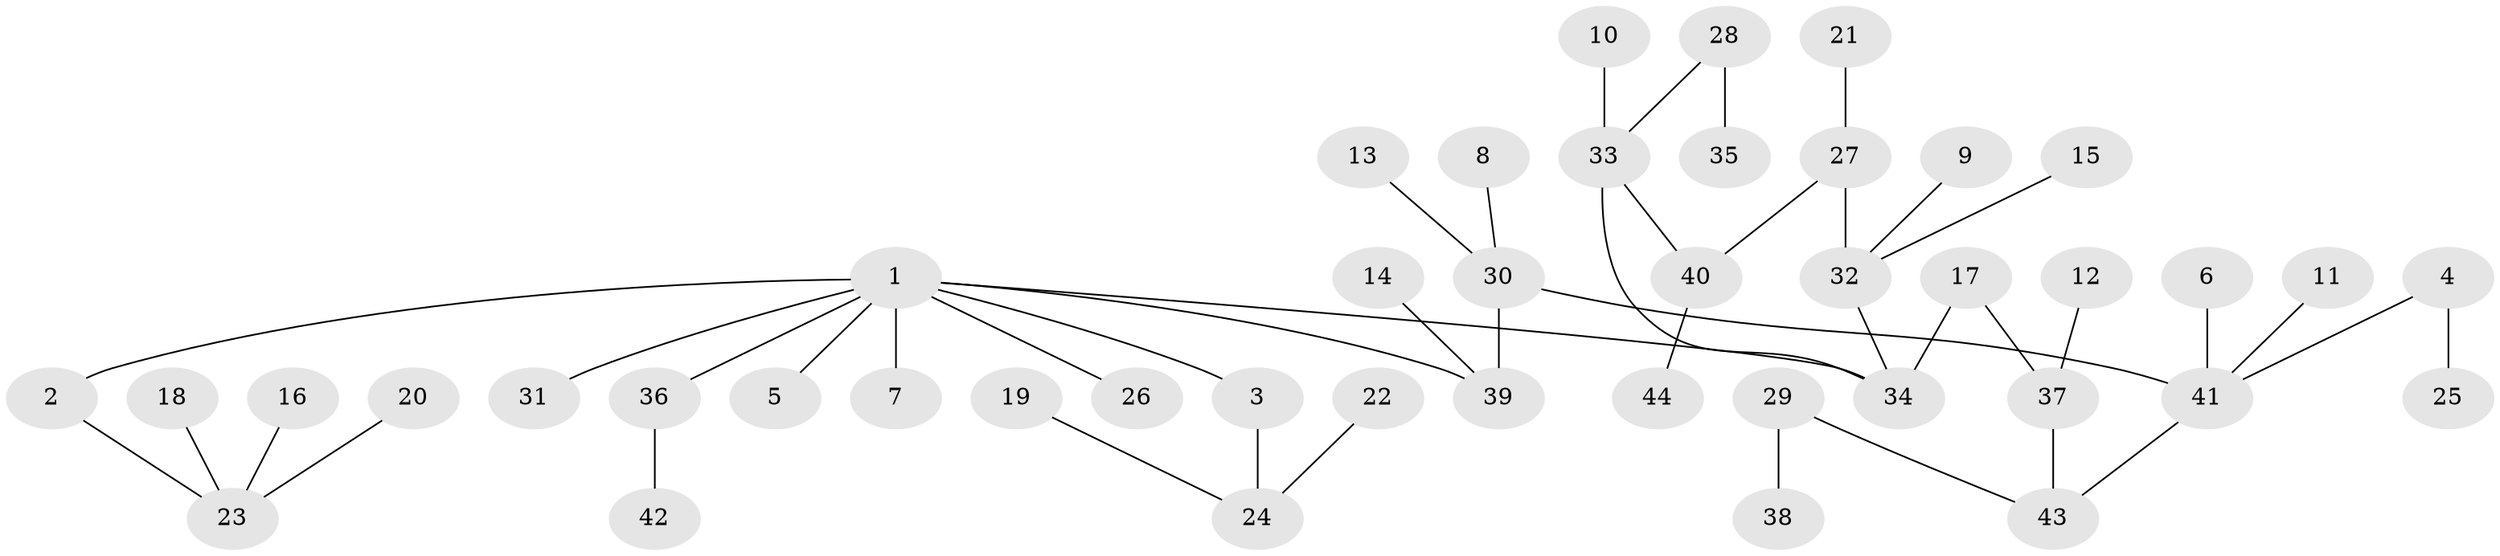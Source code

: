 // original degree distribution, {3: 0.07954545454545454, 6: 0.03409090909090909, 4: 0.10227272727272728, 2: 0.20454545454545456, 5: 0.045454545454545456, 1: 0.5340909090909091}
// Generated by graph-tools (version 1.1) at 2025/25/03/09/25 03:25:27]
// undirected, 44 vertices, 45 edges
graph export_dot {
graph [start="1"]
  node [color=gray90,style=filled];
  1;
  2;
  3;
  4;
  5;
  6;
  7;
  8;
  9;
  10;
  11;
  12;
  13;
  14;
  15;
  16;
  17;
  18;
  19;
  20;
  21;
  22;
  23;
  24;
  25;
  26;
  27;
  28;
  29;
  30;
  31;
  32;
  33;
  34;
  35;
  36;
  37;
  38;
  39;
  40;
  41;
  42;
  43;
  44;
  1 -- 2 [weight=1.0];
  1 -- 3 [weight=1.0];
  1 -- 5 [weight=1.0];
  1 -- 7 [weight=1.0];
  1 -- 26 [weight=1.0];
  1 -- 31 [weight=1.0];
  1 -- 34 [weight=1.0];
  1 -- 36 [weight=1.0];
  1 -- 39 [weight=1.0];
  2 -- 23 [weight=1.0];
  3 -- 24 [weight=1.0];
  4 -- 25 [weight=1.0];
  4 -- 41 [weight=1.0];
  6 -- 41 [weight=1.0];
  8 -- 30 [weight=1.0];
  9 -- 32 [weight=1.0];
  10 -- 33 [weight=1.0];
  11 -- 41 [weight=1.0];
  12 -- 37 [weight=1.0];
  13 -- 30 [weight=1.0];
  14 -- 39 [weight=1.0];
  15 -- 32 [weight=1.0];
  16 -- 23 [weight=1.0];
  17 -- 34 [weight=1.0];
  17 -- 37 [weight=1.0];
  18 -- 23 [weight=1.0];
  19 -- 24 [weight=1.0];
  20 -- 23 [weight=1.0];
  21 -- 27 [weight=1.0];
  22 -- 24 [weight=1.0];
  27 -- 32 [weight=1.0];
  27 -- 40 [weight=1.0];
  28 -- 33 [weight=1.0];
  28 -- 35 [weight=1.0];
  29 -- 38 [weight=1.0];
  29 -- 43 [weight=1.0];
  30 -- 39 [weight=1.0];
  30 -- 41 [weight=1.0];
  32 -- 34 [weight=1.0];
  33 -- 34 [weight=1.0];
  33 -- 40 [weight=1.0];
  36 -- 42 [weight=1.0];
  37 -- 43 [weight=1.0];
  40 -- 44 [weight=1.0];
  41 -- 43 [weight=1.0];
}
